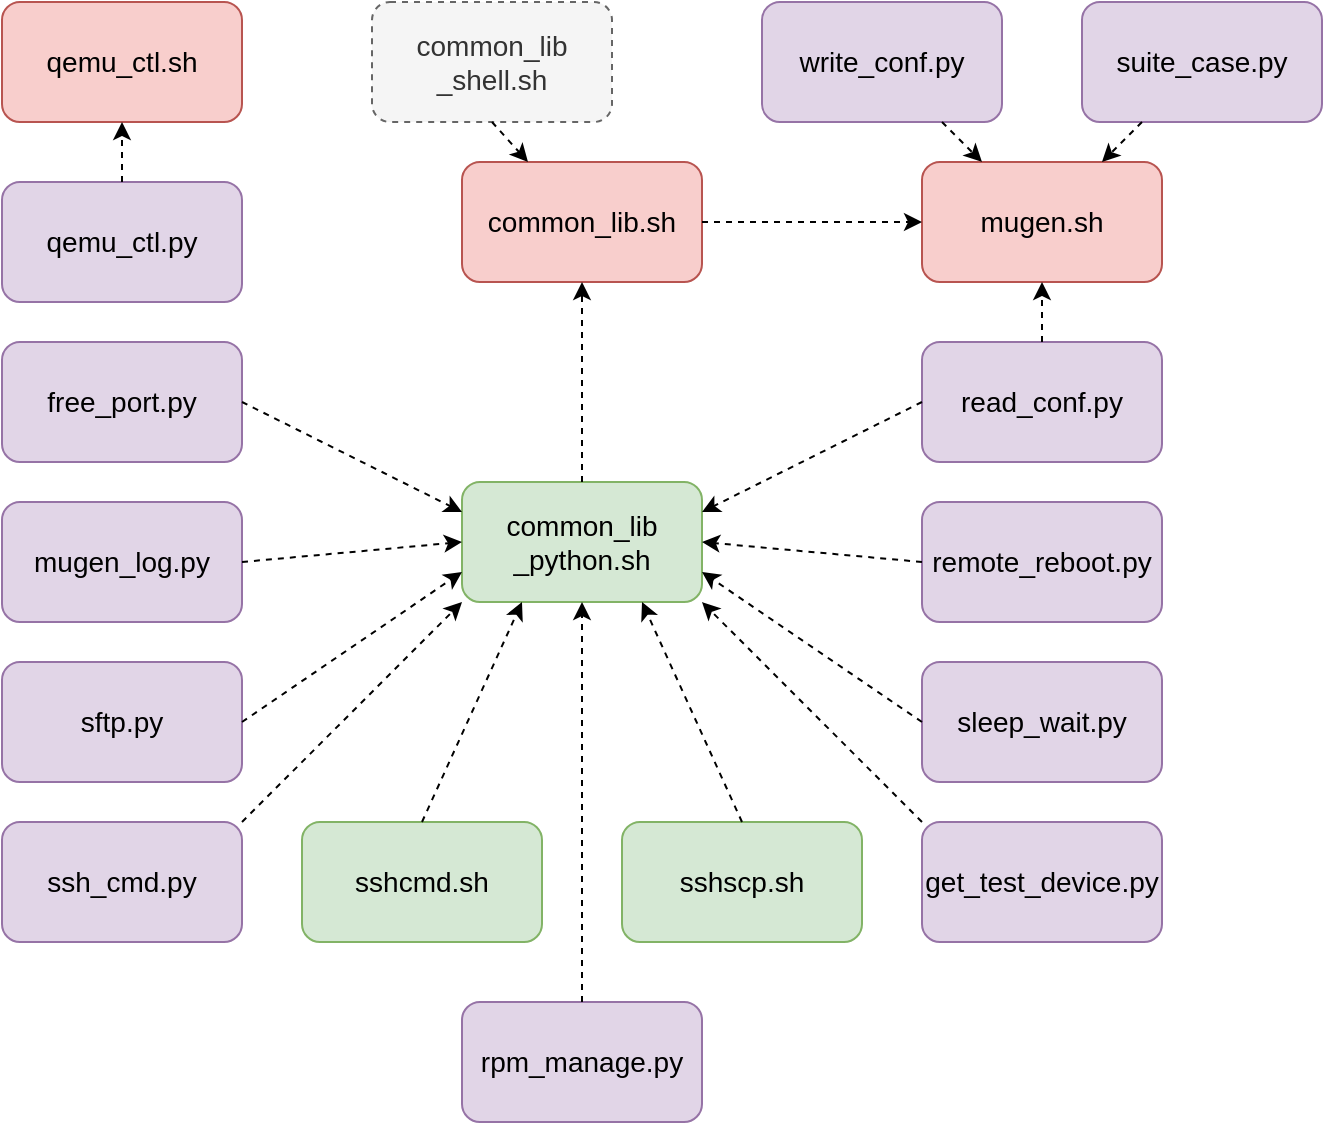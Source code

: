 <mxfile version="19.0.3" type="device"><diagram id="bI1iEGDDeRwz2rIBtuvT" name="Page-1"><mxGraphModel dx="1185" dy="728" grid="1" gridSize="10" guides="1" tooltips="1" connect="1" arrows="1" fold="1" page="1" pageScale="1" pageWidth="850" pageHeight="1100" math="0" shadow="0"><root><mxCell id="0"/><mxCell id="1" parent="0"/><mxCell id="BUC-5VsljXnubkiV2ESG-1" value="&lt;font style=&quot;font-size: 14px;&quot;&gt;&lt;font style=&quot;font-size: 14px;&quot;&gt;common&lt;/font&gt;_lib.sh&lt;/font&gt;" style="rounded=1;whiteSpace=wrap;html=1;fillColor=#f8cecc;strokeColor=#b85450;" vertex="1" parent="1"><mxGeometry x="350" y="210" width="120" height="60" as="geometry"/></mxCell><mxCell id="BUC-5VsljXnubkiV2ESG-2" value="&lt;font style=&quot;font-size: 14px;&quot;&gt;&lt;font style=&quot;font-size: 14px;&quot;&gt;common&lt;/font&gt;_lib&lt;br&gt;_python.sh&lt;/font&gt;" style="rounded=1;whiteSpace=wrap;html=1;fillColor=#d5e8d4;strokeColor=#82b366;" vertex="1" parent="1"><mxGeometry x="350" y="370" width="120" height="60" as="geometry"/></mxCell><mxCell id="BUC-5VsljXnubkiV2ESG-3" value="&lt;font style=&quot;font-size: 14px;&quot;&gt;&lt;font style=&quot;font-size: 14px;&quot;&gt;common&lt;/font&gt;_lib&lt;br&gt;_shell.sh&lt;/font&gt;" style="rounded=1;whiteSpace=wrap;html=1;dashed=1;fillColor=#f5f5f5;strokeColor=#666666;fontColor=#333333;" vertex="1" parent="1"><mxGeometry x="305" y="130" width="120" height="60" as="geometry"/></mxCell><mxCell id="BUC-5VsljXnubkiV2ESG-4" value="" style="endArrow=classic;html=1;rounded=0;fontSize=14;entryX=0.5;entryY=1;entryDx=0;entryDy=0;exitX=0.5;exitY=0;exitDx=0;exitDy=0;dashed=1;" edge="1" parent="1" source="BUC-5VsljXnubkiV2ESG-2" target="BUC-5VsljXnubkiV2ESG-1"><mxGeometry width="50" height="50" relative="1" as="geometry"><mxPoint x="200" y="400" as="sourcePoint"/><mxPoint x="250" y="350" as="targetPoint"/></mxGeometry></mxCell><mxCell id="BUC-5VsljXnubkiV2ESG-8" value="&lt;span style=&quot;font-size: 14px;&quot;&gt;free_port.py&lt;/span&gt;" style="rounded=1;whiteSpace=wrap;html=1;fillColor=#e1d5e7;strokeColor=#9673a6;" vertex="1" parent="1"><mxGeometry x="120" y="300" width="120" height="60" as="geometry"/></mxCell><mxCell id="BUC-5VsljXnubkiV2ESG-9" value="&lt;span style=&quot;font-size: 14px;&quot;&gt;get_test_device.py&lt;/span&gt;" style="rounded=1;whiteSpace=wrap;html=1;fillColor=#e1d5e7;strokeColor=#9673a6;" vertex="1" parent="1"><mxGeometry x="580" y="540" width="120" height="60" as="geometry"/></mxCell><mxCell id="BUC-5VsljXnubkiV2ESG-10" value="&lt;span style=&quot;font-size: 14px;&quot;&gt;mugen_log.py&lt;br&gt;&lt;/span&gt;" style="rounded=1;whiteSpace=wrap;html=1;fillColor=#e1d5e7;strokeColor=#9673a6;" vertex="1" parent="1"><mxGeometry x="120" y="380" width="120" height="60" as="geometry"/></mxCell><mxCell id="BUC-5VsljXnubkiV2ESG-11" value="&lt;span style=&quot;font-size: 14px;&quot;&gt;qemu_ctl.py&lt;br&gt;&lt;/span&gt;" style="rounded=1;whiteSpace=wrap;html=1;fillColor=#e1d5e7;strokeColor=#9673a6;" vertex="1" parent="1"><mxGeometry x="120" y="220" width="120" height="60" as="geometry"/></mxCell><mxCell id="BUC-5VsljXnubkiV2ESG-12" value="&lt;span style=&quot;font-size: 14px;&quot;&gt;rpm_manage.py&lt;br&gt;&lt;/span&gt;" style="rounded=1;whiteSpace=wrap;html=1;fillColor=#e1d5e7;strokeColor=#9673a6;" vertex="1" parent="1"><mxGeometry x="350" y="630" width="120" height="60" as="geometry"/></mxCell><mxCell id="BUC-5VsljXnubkiV2ESG-13" value="&lt;span style=&quot;font-size: 14px;&quot;&gt;remote_reboot.py&lt;br&gt;&lt;/span&gt;" style="rounded=1;whiteSpace=wrap;html=1;fillColor=#e1d5e7;strokeColor=#9673a6;" vertex="1" parent="1"><mxGeometry x="580" y="380" width="120" height="60" as="geometry"/></mxCell><mxCell id="BUC-5VsljXnubkiV2ESG-14" value="&lt;span style=&quot;font-size: 14px;&quot;&gt;read_conf.py&lt;br&gt;&lt;/span&gt;" style="rounded=1;whiteSpace=wrap;html=1;fillColor=#e1d5e7;strokeColor=#9673a6;" vertex="1" parent="1"><mxGeometry x="580" y="300" width="120" height="60" as="geometry"/></mxCell><mxCell id="BUC-5VsljXnubkiV2ESG-15" value="&lt;span style=&quot;font-size: 14px;&quot;&gt;sftp.py&lt;br&gt;&lt;/span&gt;" style="rounded=1;whiteSpace=wrap;html=1;fillColor=#e1d5e7;strokeColor=#9673a6;" vertex="1" parent="1"><mxGeometry x="120" y="460" width="120" height="60" as="geometry"/></mxCell><mxCell id="BUC-5VsljXnubkiV2ESG-16" value="&lt;span style=&quot;font-size: 14px;&quot;&gt;sleep_wait.py&lt;br&gt;&lt;/span&gt;" style="rounded=1;whiteSpace=wrap;html=1;fillColor=#e1d5e7;strokeColor=#9673a6;" vertex="1" parent="1"><mxGeometry x="580" y="460" width="120" height="60" as="geometry"/></mxCell><mxCell id="BUC-5VsljXnubkiV2ESG-17" value="&lt;span style=&quot;font-size: 14px;&quot;&gt;ssh_cmd.py&lt;br&gt;&lt;/span&gt;" style="rounded=1;whiteSpace=wrap;html=1;fillColor=#e1d5e7;strokeColor=#9673a6;" vertex="1" parent="1"><mxGeometry x="120" y="540" width="120" height="60" as="geometry"/></mxCell><mxCell id="BUC-5VsljXnubkiV2ESG-18" value="&lt;span style=&quot;font-size: 14px;&quot;&gt;sshcmd.sh&lt;br&gt;&lt;/span&gt;" style="rounded=1;whiteSpace=wrap;html=1;fillColor=#d5e8d4;strokeColor=#82b366;" vertex="1" parent="1"><mxGeometry x="270" y="540" width="120" height="60" as="geometry"/></mxCell><mxCell id="BUC-5VsljXnubkiV2ESG-19" value="&lt;span style=&quot;font-size: 14px;&quot;&gt;sshscp.sh&lt;br&gt;&lt;/span&gt;" style="rounded=1;whiteSpace=wrap;html=1;fillColor=#d5e8d4;strokeColor=#82b366;" vertex="1" parent="1"><mxGeometry x="430" y="540" width="120" height="60" as="geometry"/></mxCell><mxCell id="BUC-5VsljXnubkiV2ESG-20" value="&lt;span style=&quot;font-size: 14px;&quot;&gt;suite_case.py&lt;br&gt;&lt;/span&gt;" style="rounded=1;whiteSpace=wrap;html=1;fillColor=#e1d5e7;strokeColor=#9673a6;" vertex="1" parent="1"><mxGeometry x="660" y="130" width="120" height="60" as="geometry"/></mxCell><mxCell id="BUC-5VsljXnubkiV2ESG-21" value="&lt;span style=&quot;font-size: 14px;&quot;&gt;write_conf.py&lt;br&gt;&lt;/span&gt;" style="rounded=1;whiteSpace=wrap;html=1;fillColor=#e1d5e7;strokeColor=#9673a6;" vertex="1" parent="1"><mxGeometry x="500" y="130" width="120" height="60" as="geometry"/></mxCell><mxCell id="BUC-5VsljXnubkiV2ESG-23" value="" style="endArrow=classic;html=1;rounded=0;fontSize=14;exitX=1;exitY=0.5;exitDx=0;exitDy=0;entryX=0;entryY=0.25;entryDx=0;entryDy=0;dashed=1;" edge="1" parent="1" source="BUC-5VsljXnubkiV2ESG-8" target="BUC-5VsljXnubkiV2ESG-2"><mxGeometry width="50" height="50" relative="1" as="geometry"><mxPoint x="190" y="220" as="sourcePoint"/><mxPoint x="240" y="170" as="targetPoint"/></mxGeometry></mxCell><mxCell id="BUC-5VsljXnubkiV2ESG-24" value="" style="endArrow=classic;html=1;rounded=0;fontSize=14;entryX=0;entryY=0.5;entryDx=0;entryDy=0;exitX=1;exitY=0.5;exitDx=0;exitDy=0;dashed=1;" edge="1" parent="1" source="BUC-5VsljXnubkiV2ESG-10" target="BUC-5VsljXnubkiV2ESG-2"><mxGeometry width="50" height="50" relative="1" as="geometry"><mxPoint x="30" y="440" as="sourcePoint"/><mxPoint x="80" y="390" as="targetPoint"/></mxGeometry></mxCell><mxCell id="BUC-5VsljXnubkiV2ESG-25" value="" style="endArrow=classic;html=1;rounded=0;fontSize=14;entryX=0;entryY=0.75;entryDx=0;entryDy=0;exitX=1;exitY=0.5;exitDx=0;exitDy=0;dashed=1;" edge="1" parent="1" source="BUC-5VsljXnubkiV2ESG-15" target="BUC-5VsljXnubkiV2ESG-2"><mxGeometry width="50" height="50" relative="1" as="geometry"><mxPoint y="450" as="sourcePoint"/><mxPoint x="50" y="400" as="targetPoint"/></mxGeometry></mxCell><mxCell id="BUC-5VsljXnubkiV2ESG-27" value="" style="endArrow=classic;html=1;rounded=0;fontSize=14;exitX=1;exitY=0;exitDx=0;exitDy=0;entryX=0;entryY=1;entryDx=0;entryDy=0;dashed=1;" edge="1" parent="1" source="BUC-5VsljXnubkiV2ESG-17" target="BUC-5VsljXnubkiV2ESG-2"><mxGeometry width="50" height="50" relative="1" as="geometry"><mxPoint x="-20" y="500" as="sourcePoint"/><mxPoint x="30" y="450" as="targetPoint"/></mxGeometry></mxCell><mxCell id="BUC-5VsljXnubkiV2ESG-28" value="" style="endArrow=classic;html=1;rounded=0;fontSize=14;exitX=0.5;exitY=0;exitDx=0;exitDy=0;entryX=0.25;entryY=1;entryDx=0;entryDy=0;dashed=1;" edge="1" parent="1" source="BUC-5VsljXnubkiV2ESG-18" target="BUC-5VsljXnubkiV2ESG-2"><mxGeometry width="50" height="50" relative="1" as="geometry"><mxPoint x="60" y="540" as="sourcePoint"/><mxPoint x="110" y="490" as="targetPoint"/></mxGeometry></mxCell><mxCell id="BUC-5VsljXnubkiV2ESG-29" value="" style="endArrow=classic;html=1;rounded=0;fontSize=14;exitX=0.5;exitY=0;exitDx=0;exitDy=0;entryX=0.5;entryY=1;entryDx=0;entryDy=0;dashed=1;" edge="1" parent="1" source="BUC-5VsljXnubkiV2ESG-12" target="BUC-5VsljXnubkiV2ESG-2"><mxGeometry width="50" height="50" relative="1" as="geometry"><mxPoint x="60" y="520" as="sourcePoint"/><mxPoint x="110" y="470" as="targetPoint"/></mxGeometry></mxCell><mxCell id="BUC-5VsljXnubkiV2ESG-30" value="" style="endArrow=classic;html=1;rounded=0;fontSize=14;exitX=0.5;exitY=0;exitDx=0;exitDy=0;entryX=0.75;entryY=1;entryDx=0;entryDy=0;dashed=1;" edge="1" parent="1" source="BUC-5VsljXnubkiV2ESG-19" target="BUC-5VsljXnubkiV2ESG-2"><mxGeometry width="50" height="50" relative="1" as="geometry"><mxPoint x="40" y="510" as="sourcePoint"/><mxPoint x="90" y="460" as="targetPoint"/></mxGeometry></mxCell><mxCell id="BUC-5VsljXnubkiV2ESG-31" value="" style="endArrow=classic;html=1;rounded=0;fontSize=14;exitX=0;exitY=0;exitDx=0;exitDy=0;entryX=1;entryY=1;entryDx=0;entryDy=0;dashed=1;" edge="1" parent="1" source="BUC-5VsljXnubkiV2ESG-9" target="BUC-5VsljXnubkiV2ESG-2"><mxGeometry width="50" height="50" relative="1" as="geometry"><mxPoint x="30" y="510" as="sourcePoint"/><mxPoint x="80" y="460" as="targetPoint"/></mxGeometry></mxCell><mxCell id="BUC-5VsljXnubkiV2ESG-32" value="" style="endArrow=classic;html=1;rounded=0;fontSize=14;exitX=0;exitY=0.5;exitDx=0;exitDy=0;entryX=1;entryY=0.75;entryDx=0;entryDy=0;dashed=1;" edge="1" parent="1" source="BUC-5VsljXnubkiV2ESG-16" target="BUC-5VsljXnubkiV2ESG-2"><mxGeometry width="50" height="50" relative="1" as="geometry"><mxPoint x="80" y="540" as="sourcePoint"/><mxPoint x="130" y="490" as="targetPoint"/></mxGeometry></mxCell><mxCell id="BUC-5VsljXnubkiV2ESG-33" value="" style="endArrow=classic;html=1;rounded=0;fontSize=14;exitX=0;exitY=0.5;exitDx=0;exitDy=0;entryX=1;entryY=0.5;entryDx=0;entryDy=0;dashed=1;" edge="1" parent="1" source="BUC-5VsljXnubkiV2ESG-13" target="BUC-5VsljXnubkiV2ESG-2"><mxGeometry width="50" height="50" relative="1" as="geometry"><mxPoint x="60" y="520" as="sourcePoint"/><mxPoint x="110" y="470" as="targetPoint"/></mxGeometry></mxCell><mxCell id="BUC-5VsljXnubkiV2ESG-34" value="" style="endArrow=classic;html=1;rounded=0;fontSize=14;exitX=0;exitY=0.5;exitDx=0;exitDy=0;entryX=1;entryY=0.25;entryDx=0;entryDy=0;dashed=1;" edge="1" parent="1" source="BUC-5VsljXnubkiV2ESG-14" target="BUC-5VsljXnubkiV2ESG-2"><mxGeometry width="50" height="50" relative="1" as="geometry"><mxPoint x="80" y="470" as="sourcePoint"/><mxPoint x="130" y="420" as="targetPoint"/></mxGeometry></mxCell><mxCell id="BUC-5VsljXnubkiV2ESG-36" value="&lt;span style=&quot;font-size: 14px;&quot;&gt;mugen.sh&lt;br&gt;&lt;/span&gt;" style="rounded=1;whiteSpace=wrap;html=1;fillColor=#f8cecc;strokeColor=#b85450;" vertex="1" parent="1"><mxGeometry x="580" y="210" width="120" height="60" as="geometry"/></mxCell><mxCell id="BUC-5VsljXnubkiV2ESG-37" value="&lt;span style=&quot;font-size: 14px;&quot;&gt;qemu_ctl.sh&lt;br&gt;&lt;/span&gt;" style="rounded=1;whiteSpace=wrap;html=1;fillColor=#f8cecc;strokeColor=#b85450;" vertex="1" parent="1"><mxGeometry x="120" y="130" width="120" height="60" as="geometry"/></mxCell><mxCell id="BUC-5VsljXnubkiV2ESG-39" value="" style="endArrow=classic;html=1;rounded=0;dashed=1;fontSize=14;exitX=0.5;exitY=0;exitDx=0;exitDy=0;entryX=0.5;entryY=1;entryDx=0;entryDy=0;" edge="1" parent="1" source="BUC-5VsljXnubkiV2ESG-14" target="BUC-5VsljXnubkiV2ESG-36"><mxGeometry width="50" height="50" relative="1" as="geometry"><mxPoint x="730" y="320" as="sourcePoint"/><mxPoint x="780" y="270" as="targetPoint"/></mxGeometry></mxCell><mxCell id="BUC-5VsljXnubkiV2ESG-40" value="" style="endArrow=classic;html=1;rounded=0;dashed=1;fontSize=14;exitX=0.5;exitY=0;exitDx=0;exitDy=0;entryX=0.5;entryY=1;entryDx=0;entryDy=0;" edge="1" parent="1" source="BUC-5VsljXnubkiV2ESG-11" target="BUC-5VsljXnubkiV2ESG-37"><mxGeometry width="50" height="50" relative="1" as="geometry"><mxPoint x="340" y="180" as="sourcePoint"/><mxPoint x="390" y="130" as="targetPoint"/></mxGeometry></mxCell><mxCell id="BUC-5VsljXnubkiV2ESG-42" value="" style="endArrow=classic;html=1;rounded=0;dashed=1;fontSize=14;exitX=0.75;exitY=1;exitDx=0;exitDy=0;" edge="1" parent="1" source="BUC-5VsljXnubkiV2ESG-21" target="BUC-5VsljXnubkiV2ESG-36"><mxGeometry width="50" height="50" relative="1" as="geometry"><mxPoint x="750" y="340" as="sourcePoint"/><mxPoint x="800" y="290" as="targetPoint"/></mxGeometry></mxCell><mxCell id="BUC-5VsljXnubkiV2ESG-43" value="" style="endArrow=classic;html=1;rounded=0;dashed=1;fontSize=14;exitX=0.25;exitY=1;exitDx=0;exitDy=0;entryX=0.75;entryY=0;entryDx=0;entryDy=0;" edge="1" parent="1" source="BUC-5VsljXnubkiV2ESG-20" target="BUC-5VsljXnubkiV2ESG-36"><mxGeometry width="50" height="50" relative="1" as="geometry"><mxPoint x="720" y="340" as="sourcePoint"/><mxPoint x="770" y="290" as="targetPoint"/></mxGeometry></mxCell><mxCell id="BUC-5VsljXnubkiV2ESG-44" value="" style="endArrow=classic;html=1;rounded=0;dashed=1;fontSize=14;exitX=1;exitY=0.5;exitDx=0;exitDy=0;entryX=0;entryY=0.5;entryDx=0;entryDy=0;" edge="1" parent="1" source="BUC-5VsljXnubkiV2ESG-1" target="BUC-5VsljXnubkiV2ESG-36"><mxGeometry width="50" height="50" relative="1" as="geometry"><mxPoint x="740" y="310" as="sourcePoint"/><mxPoint x="790" y="260" as="targetPoint"/></mxGeometry></mxCell><mxCell id="BUC-5VsljXnubkiV2ESG-45" value="" style="endArrow=classic;html=1;rounded=0;dashed=1;fontSize=14;exitX=0.5;exitY=1;exitDx=0;exitDy=0;" edge="1" parent="1" source="BUC-5VsljXnubkiV2ESG-3" target="BUC-5VsljXnubkiV2ESG-1"><mxGeometry width="50" height="50" relative="1" as="geometry"><mxPoint x="740" y="340" as="sourcePoint"/><mxPoint x="790" y="290" as="targetPoint"/></mxGeometry></mxCell></root></mxGraphModel></diagram></mxfile>